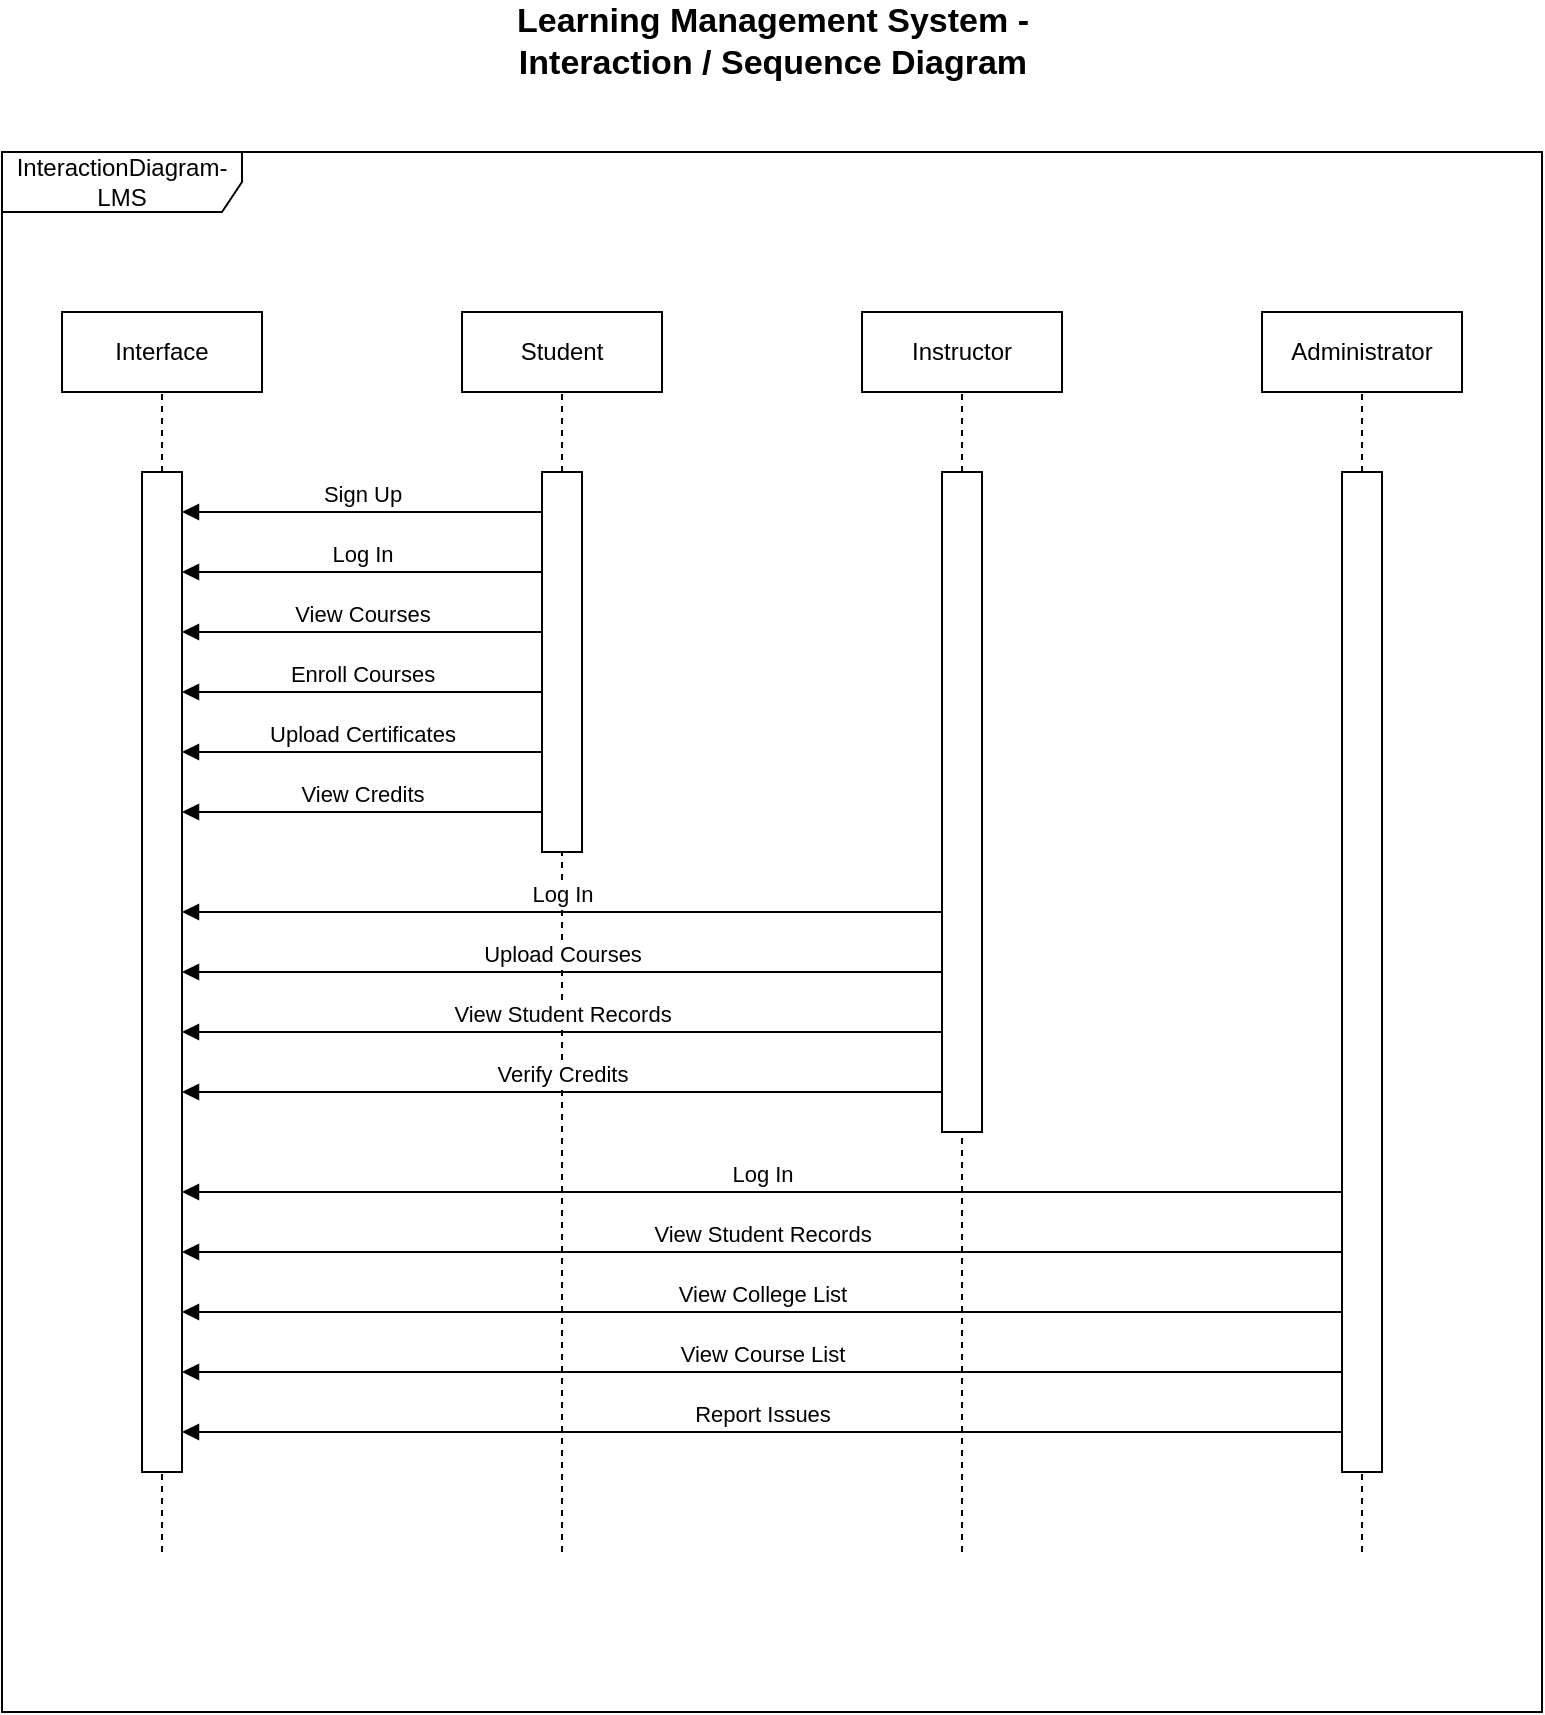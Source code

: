 <mxfile version="24.7.7">
  <diagram name="Page-1" id="eIaVpq-UnN7qF9nMb-g1">
    <mxGraphModel dx="1750" dy="870" grid="1" gridSize="10" guides="1" tooltips="1" connect="1" arrows="1" fold="1" page="1" pageScale="1" pageWidth="850" pageHeight="1100" math="0" shadow="0">
      <root>
        <mxCell id="0" />
        <mxCell id="1" parent="0" />
        <mxCell id="uHBQ-E4No12T1ZLkV0_c-20" value="InteractionDiagram-LMS" style="shape=umlFrame;whiteSpace=wrap;html=1;pointerEvents=0;width=120;height=30;" vertex="1" parent="1">
          <mxGeometry x="40" y="160" width="770" height="780" as="geometry" />
        </mxCell>
        <mxCell id="uHBQ-E4No12T1ZLkV0_c-42" value="" style="group" vertex="1" connectable="0" parent="1">
          <mxGeometry x="70" y="240" width="700" height="620" as="geometry" />
        </mxCell>
        <mxCell id="uHBQ-E4No12T1ZLkV0_c-1" value="" style="endArrow=none;dashed=1;html=1;rounded=0;" edge="1" parent="uHBQ-E4No12T1ZLkV0_c-42">
          <mxGeometry width="50" height="50" relative="1" as="geometry">
            <mxPoint x="50" y="620" as="sourcePoint" />
            <mxPoint x="50" y="40" as="targetPoint" />
          </mxGeometry>
        </mxCell>
        <mxCell id="uHBQ-E4No12T1ZLkV0_c-2" value="" style="html=1;points=[[0,0,0,0,5],[0,1,0,0,-5],[1,0,0,0,5],[1,1,0,0,-5]];perimeter=orthogonalPerimeter;outlineConnect=0;targetShapes=umlLifeline;portConstraint=eastwest;newEdgeStyle={&quot;curved&quot;:0,&quot;rounded&quot;:0};" vertex="1" parent="uHBQ-E4No12T1ZLkV0_c-42">
          <mxGeometry x="40" y="80" width="20" height="500" as="geometry" />
        </mxCell>
        <mxCell id="uHBQ-E4No12T1ZLkV0_c-3" value="Interface" style="html=1;whiteSpace=wrap;" vertex="1" parent="uHBQ-E4No12T1ZLkV0_c-42">
          <mxGeometry width="100" height="40" as="geometry" />
        </mxCell>
        <mxCell id="uHBQ-E4No12T1ZLkV0_c-10" value="" style="endArrow=none;dashed=1;html=1;rounded=0;" edge="1" parent="uHBQ-E4No12T1ZLkV0_c-42">
          <mxGeometry width="50" height="50" relative="1" as="geometry">
            <mxPoint x="250" y="620" as="sourcePoint" />
            <mxPoint x="250" y="40" as="targetPoint" />
          </mxGeometry>
        </mxCell>
        <mxCell id="uHBQ-E4No12T1ZLkV0_c-11" value="" style="html=1;points=[[0,0,0,0,5],[0,1,0,0,-5],[1,0,0,0,5],[1,1,0,0,-5]];perimeter=orthogonalPerimeter;outlineConnect=0;targetShapes=umlLifeline;portConstraint=eastwest;newEdgeStyle={&quot;curved&quot;:0,&quot;rounded&quot;:0};" vertex="1" parent="uHBQ-E4No12T1ZLkV0_c-42">
          <mxGeometry x="240" y="80" width="20" height="190" as="geometry" />
        </mxCell>
        <mxCell id="uHBQ-E4No12T1ZLkV0_c-12" value="Student" style="html=1;whiteSpace=wrap;" vertex="1" parent="uHBQ-E4No12T1ZLkV0_c-42">
          <mxGeometry x="200" width="100" height="40" as="geometry" />
        </mxCell>
        <mxCell id="uHBQ-E4No12T1ZLkV0_c-13" value="" style="endArrow=none;dashed=1;html=1;rounded=0;" edge="1" parent="uHBQ-E4No12T1ZLkV0_c-42">
          <mxGeometry width="50" height="50" relative="1" as="geometry">
            <mxPoint x="450" y="620" as="sourcePoint" />
            <mxPoint x="450" y="40" as="targetPoint" />
          </mxGeometry>
        </mxCell>
        <mxCell id="uHBQ-E4No12T1ZLkV0_c-14" value="" style="html=1;points=[[0,0,0,0,5],[0,1,0,0,-5],[1,0,0,0,5],[1,1,0,0,-5]];perimeter=orthogonalPerimeter;outlineConnect=0;targetShapes=umlLifeline;portConstraint=eastwest;newEdgeStyle={&quot;curved&quot;:0,&quot;rounded&quot;:0};" vertex="1" parent="uHBQ-E4No12T1ZLkV0_c-42">
          <mxGeometry x="440" y="80" width="20" height="330" as="geometry" />
        </mxCell>
        <mxCell id="uHBQ-E4No12T1ZLkV0_c-15" value="Instructor" style="html=1;whiteSpace=wrap;" vertex="1" parent="uHBQ-E4No12T1ZLkV0_c-42">
          <mxGeometry x="400" width="100" height="40" as="geometry" />
        </mxCell>
        <mxCell id="uHBQ-E4No12T1ZLkV0_c-16" value="" style="endArrow=none;dashed=1;html=1;rounded=0;" edge="1" parent="uHBQ-E4No12T1ZLkV0_c-42">
          <mxGeometry width="50" height="50" relative="1" as="geometry">
            <mxPoint x="650" y="620" as="sourcePoint" />
            <mxPoint x="650" y="40" as="targetPoint" />
          </mxGeometry>
        </mxCell>
        <mxCell id="uHBQ-E4No12T1ZLkV0_c-17" value="" style="html=1;points=[[0,0,0,0,5],[0,1,0,0,-5],[1,0,0,0,5],[1,1,0,0,-5]];perimeter=orthogonalPerimeter;outlineConnect=0;targetShapes=umlLifeline;portConstraint=eastwest;newEdgeStyle={&quot;curved&quot;:0,&quot;rounded&quot;:0};" vertex="1" parent="uHBQ-E4No12T1ZLkV0_c-42">
          <mxGeometry x="640" y="80" width="20" height="500" as="geometry" />
        </mxCell>
        <mxCell id="uHBQ-E4No12T1ZLkV0_c-18" value="Administrator" style="html=1;whiteSpace=wrap;" vertex="1" parent="uHBQ-E4No12T1ZLkV0_c-42">
          <mxGeometry x="600" width="100" height="40" as="geometry" />
        </mxCell>
        <mxCell id="uHBQ-E4No12T1ZLkV0_c-24" value="Log In" style="html=1;verticalAlign=bottom;endArrow=block;curved=0;rounded=0;" edge="1" parent="uHBQ-E4No12T1ZLkV0_c-42">
          <mxGeometry width="80" relative="1" as="geometry">
            <mxPoint x="240" y="130" as="sourcePoint" />
            <mxPoint x="60" y="130" as="targetPoint" />
          </mxGeometry>
        </mxCell>
        <mxCell id="uHBQ-E4No12T1ZLkV0_c-26" value="View Courses" style="html=1;verticalAlign=bottom;endArrow=block;curved=0;rounded=0;" edge="1" parent="uHBQ-E4No12T1ZLkV0_c-42">
          <mxGeometry width="80" relative="1" as="geometry">
            <mxPoint x="240" y="160" as="sourcePoint" />
            <mxPoint x="60" y="160" as="targetPoint" />
          </mxGeometry>
        </mxCell>
        <mxCell id="uHBQ-E4No12T1ZLkV0_c-27" value="Enroll Courses" style="html=1;verticalAlign=bottom;endArrow=block;curved=0;rounded=0;" edge="1" parent="uHBQ-E4No12T1ZLkV0_c-42">
          <mxGeometry width="80" relative="1" as="geometry">
            <mxPoint x="240" y="190" as="sourcePoint" />
            <mxPoint x="60" y="190" as="targetPoint" />
          </mxGeometry>
        </mxCell>
        <mxCell id="uHBQ-E4No12T1ZLkV0_c-28" value="Upload Certificates" style="html=1;verticalAlign=bottom;endArrow=block;curved=0;rounded=0;" edge="1" parent="uHBQ-E4No12T1ZLkV0_c-42">
          <mxGeometry width="80" relative="1" as="geometry">
            <mxPoint x="240" y="220" as="sourcePoint" />
            <mxPoint x="60" y="220" as="targetPoint" />
          </mxGeometry>
        </mxCell>
        <mxCell id="uHBQ-E4No12T1ZLkV0_c-29" value="View Credits" style="html=1;verticalAlign=bottom;endArrow=block;curved=0;rounded=0;" edge="1" parent="uHBQ-E4No12T1ZLkV0_c-42">
          <mxGeometry width="80" relative="1" as="geometry">
            <mxPoint x="240" y="250" as="sourcePoint" />
            <mxPoint x="60" y="250" as="targetPoint" />
          </mxGeometry>
        </mxCell>
        <mxCell id="uHBQ-E4No12T1ZLkV0_c-30" value="Upload Courses" style="html=1;verticalAlign=bottom;endArrow=block;curved=0;rounded=0;" edge="1" parent="uHBQ-E4No12T1ZLkV0_c-42">
          <mxGeometry width="80" relative="1" as="geometry">
            <mxPoint x="440" y="330" as="sourcePoint" />
            <mxPoint x="60" y="330" as="targetPoint" />
          </mxGeometry>
        </mxCell>
        <mxCell id="uHBQ-E4No12T1ZLkV0_c-31" value="View Student Records" style="html=1;verticalAlign=bottom;endArrow=block;curved=0;rounded=0;" edge="1" parent="uHBQ-E4No12T1ZLkV0_c-42">
          <mxGeometry width="80" relative="1" as="geometry">
            <mxPoint x="440" y="360" as="sourcePoint" />
            <mxPoint x="60" y="360" as="targetPoint" />
          </mxGeometry>
        </mxCell>
        <mxCell id="uHBQ-E4No12T1ZLkV0_c-33" value="Log In" style="html=1;verticalAlign=bottom;endArrow=block;curved=0;rounded=0;" edge="1" parent="uHBQ-E4No12T1ZLkV0_c-42">
          <mxGeometry width="80" relative="1" as="geometry">
            <mxPoint x="440" y="300" as="sourcePoint" />
            <mxPoint x="60" y="300" as="targetPoint" />
          </mxGeometry>
        </mxCell>
        <mxCell id="uHBQ-E4No12T1ZLkV0_c-34" value="Sign Up" style="html=1;verticalAlign=bottom;endArrow=block;curved=0;rounded=0;" edge="1" parent="uHBQ-E4No12T1ZLkV0_c-42">
          <mxGeometry width="80" relative="1" as="geometry">
            <mxPoint x="240" y="100" as="sourcePoint" />
            <mxPoint x="60" y="100" as="targetPoint" />
          </mxGeometry>
        </mxCell>
        <mxCell id="uHBQ-E4No12T1ZLkV0_c-35" value="Verify Credits&lt;span style=&quot;color: rgba(0, 0, 0, 0); font-family: monospace; font-size: 0px; text-align: start; background-color: rgb(251, 251, 251);&quot;&gt;%3CmxGraphModel%3E%3Croot%3E%3CmxCell%20id%3D%220%22%2F%3E%3CmxCell%20id%3D%221%22%20parent%3D%220%22%2F%3E%3CmxCell%20id%3D%222%22%20value%3D%22View%20Student%20Records%22%20style%3D%22html%3D1%3BverticalAlign%3Dbottom%3BendArrow%3Dblock%3Bcurved%3D0%3Brounded%3D0%3B%22%20edge%3D%221%22%20parent%3D%221%22%3E%3CmxGeometry%20width%3D%2280%22%20relative%3D%221%22%20as%3D%22geometry%22%3E%3CmxPoint%20x%3D%22510%22%20y%3D%22480%22%20as%3D%22sourcePoint%22%2F%3E%3CmxPoint%20x%3D%22130%22%20y%3D%22480%22%20as%3D%22targetPoint%22%2F%3E%3C%2FmxGeometry%3E%3C%2FmxCell%3E%3C%2Froot%3E%3C%2FmxGraphModel%3E&lt;/span&gt;" style="html=1;verticalAlign=bottom;endArrow=block;curved=0;rounded=0;" edge="1" parent="uHBQ-E4No12T1ZLkV0_c-42">
          <mxGeometry width="80" relative="1" as="geometry">
            <mxPoint x="440" y="390" as="sourcePoint" />
            <mxPoint x="60" y="390" as="targetPoint" />
          </mxGeometry>
        </mxCell>
        <mxCell id="uHBQ-E4No12T1ZLkV0_c-36" value="View College List" style="html=1;verticalAlign=bottom;endArrow=block;curved=0;rounded=0;" edge="1" parent="uHBQ-E4No12T1ZLkV0_c-42" source="uHBQ-E4No12T1ZLkV0_c-17">
          <mxGeometry width="80" relative="1" as="geometry">
            <mxPoint x="440" y="500" as="sourcePoint" />
            <mxPoint x="60" y="500" as="targetPoint" />
          </mxGeometry>
        </mxCell>
        <mxCell id="uHBQ-E4No12T1ZLkV0_c-38" value="View Course List" style="html=1;verticalAlign=bottom;endArrow=block;curved=0;rounded=0;" edge="1" parent="uHBQ-E4No12T1ZLkV0_c-42" source="uHBQ-E4No12T1ZLkV0_c-17">
          <mxGeometry width="80" relative="1" as="geometry">
            <mxPoint x="440" y="530" as="sourcePoint" />
            <mxPoint x="60" y="530" as="targetPoint" />
          </mxGeometry>
        </mxCell>
        <mxCell id="uHBQ-E4No12T1ZLkV0_c-39" value="Report Issues" style="html=1;verticalAlign=bottom;endArrow=block;curved=0;rounded=0;" edge="1" parent="uHBQ-E4No12T1ZLkV0_c-42" source="uHBQ-E4No12T1ZLkV0_c-17">
          <mxGeometry width="80" relative="1" as="geometry">
            <mxPoint x="440" y="560" as="sourcePoint" />
            <mxPoint x="60" y="560" as="targetPoint" />
          </mxGeometry>
        </mxCell>
        <mxCell id="uHBQ-E4No12T1ZLkV0_c-40" value="Log In&lt;span style=&quot;color: rgba(0, 0, 0, 0); font-family: monospace; font-size: 0px; text-align: start; background-color: rgb(251, 251, 251);&quot;&gt;%3CmxGraphModel%3E%3Croot%3E%3CmxCell%20id%3D%220%22%2F%3E%3CmxCell%20id%3D%221%22%20parent%3D%220%22%2F%3E%3CmxCell%20id%3D%222%22%20value%3D%22Repot%20Issues%22%20style%3D%22html%3D1%3BverticalAlign%3Dbottom%3BendArrow%3Dblock%3Bcurved%3D0%3Brounded%3D0%3B%22%20edge%3D%221%22%20parent%3D%221%22%3E%3CmxGeometry%20width%3D%2280%22%20relative%3D%221%22%20as%3D%22geometry%22%3E%3CmxPoint%20x%3D%22510%22%20y%3D%22600%22%20as%3D%22sourcePoint%22%2F%3E%3CmxPoint%20x%3D%22130%22%20y%3D%22600%22%20as%3D%22targetPoint%22%2F%3E%3C%2FmxGeometry%3E%3C%2FmxCell%3E%3C%2Froot%3E%3C%2FmxGraphModel%3E&lt;/span&gt;" style="html=1;verticalAlign=bottom;endArrow=block;curved=0;rounded=0;" edge="1" parent="uHBQ-E4No12T1ZLkV0_c-42">
          <mxGeometry width="80" relative="1" as="geometry">
            <mxPoint x="640" y="440" as="sourcePoint" />
            <mxPoint x="60" y="440" as="targetPoint" />
          </mxGeometry>
        </mxCell>
        <mxCell id="uHBQ-E4No12T1ZLkV0_c-41" value="View Student Records" style="html=1;verticalAlign=bottom;endArrow=block;curved=0;rounded=0;" edge="1" parent="uHBQ-E4No12T1ZLkV0_c-42">
          <mxGeometry width="80" relative="1" as="geometry">
            <mxPoint x="640" y="470" as="sourcePoint" />
            <mxPoint x="60" y="470" as="targetPoint" />
          </mxGeometry>
        </mxCell>
        <mxCell id="uHBQ-E4No12T1ZLkV0_c-43" value="Learning Management System - Interaction / Sequence Diagram" style="text;html=1;align=center;verticalAlign=middle;whiteSpace=wrap;rounded=0;fontSize=17;fontStyle=1" vertex="1" parent="1">
          <mxGeometry x="284" y="90" width="283" height="30" as="geometry" />
        </mxCell>
      </root>
    </mxGraphModel>
  </diagram>
</mxfile>
